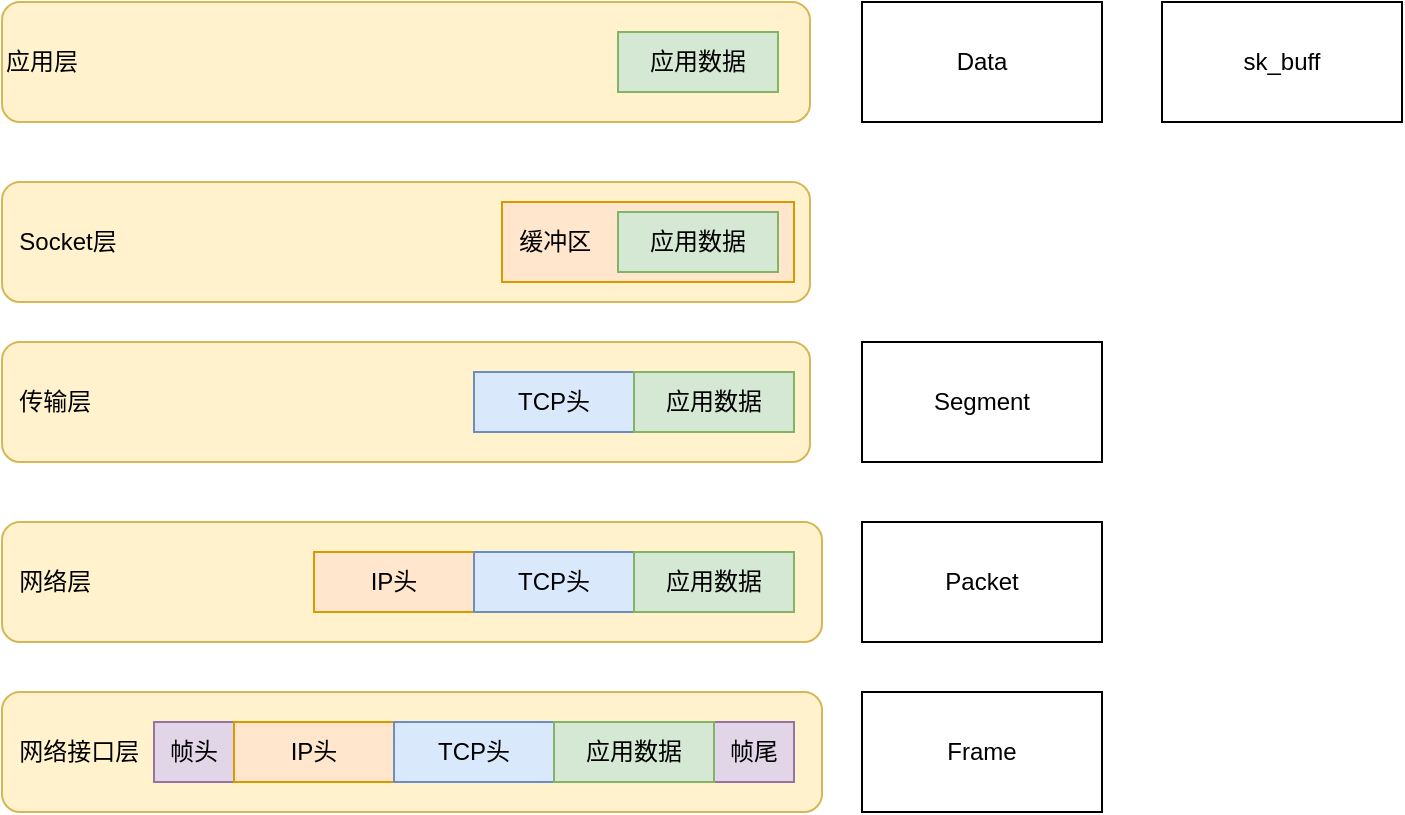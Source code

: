 <mxfile version="20.7.4" type="github">
  <diagram id="-bMVr5NyFyF8_Vd-Vf03" name="第 1 页">
    <mxGraphModel dx="1185" dy="666" grid="1" gridSize="10" guides="1" tooltips="1" connect="1" arrows="1" fold="1" page="1" pageScale="1" pageWidth="827" pageHeight="1169" math="0" shadow="0">
      <root>
        <mxCell id="0" />
        <mxCell id="1" parent="0" />
        <mxCell id="txamrjd4bMTDcBh5fe_n-1" value="&amp;nbsp; 网络接口层" style="rounded=1;whiteSpace=wrap;html=1;fillColor=#fff2cc;strokeColor=#d6b656;align=left;" vertex="1" parent="1">
          <mxGeometry x="10" y="555" width="410" height="60" as="geometry" />
        </mxCell>
        <mxCell id="txamrjd4bMTDcBh5fe_n-2" value="帧头" style="rounded=0;whiteSpace=wrap;html=1;fillColor=#e1d5e7;strokeColor=#9673a6;" vertex="1" parent="1">
          <mxGeometry x="86" y="570" width="40" height="30" as="geometry" />
        </mxCell>
        <mxCell id="txamrjd4bMTDcBh5fe_n-3" value="IP头" style="rounded=0;whiteSpace=wrap;html=1;fillColor=#ffe6cc;strokeColor=#d79b00;" vertex="1" parent="1">
          <mxGeometry x="126" y="570" width="80" height="30" as="geometry" />
        </mxCell>
        <mxCell id="txamrjd4bMTDcBh5fe_n-4" value="TCP头" style="rounded=0;whiteSpace=wrap;html=1;fillColor=#dae8fc;strokeColor=#6c8ebf;" vertex="1" parent="1">
          <mxGeometry x="206" y="570" width="80" height="30" as="geometry" />
        </mxCell>
        <mxCell id="txamrjd4bMTDcBh5fe_n-5" value="帧尾" style="rounded=0;whiteSpace=wrap;html=1;fillColor=#e1d5e7;strokeColor=#9673a6;" vertex="1" parent="1">
          <mxGeometry x="366" y="570" width="40" height="30" as="geometry" />
        </mxCell>
        <mxCell id="txamrjd4bMTDcBh5fe_n-6" value="应用数据" style="rounded=0;whiteSpace=wrap;html=1;fillColor=#d5e8d4;strokeColor=#82b366;" vertex="1" parent="1">
          <mxGeometry x="286" y="570" width="80" height="30" as="geometry" />
        </mxCell>
        <mxCell id="txamrjd4bMTDcBh5fe_n-7" value="&amp;nbsp; 网络层" style="rounded=1;whiteSpace=wrap;html=1;fillColor=#fff2cc;strokeColor=#d6b656;align=left;" vertex="1" parent="1">
          <mxGeometry x="10" y="470" width="410" height="60" as="geometry" />
        </mxCell>
        <mxCell id="txamrjd4bMTDcBh5fe_n-9" value="IP头" style="rounded=0;whiteSpace=wrap;html=1;fillColor=#ffe6cc;strokeColor=#d79b00;" vertex="1" parent="1">
          <mxGeometry x="166" y="485" width="80" height="30" as="geometry" />
        </mxCell>
        <mxCell id="txamrjd4bMTDcBh5fe_n-10" value="TCP头" style="rounded=0;whiteSpace=wrap;html=1;fillColor=#dae8fc;strokeColor=#6c8ebf;" vertex="1" parent="1">
          <mxGeometry x="246" y="485" width="80" height="30" as="geometry" />
        </mxCell>
        <mxCell id="txamrjd4bMTDcBh5fe_n-12" value="应用数据" style="rounded=0;whiteSpace=wrap;html=1;fillColor=#d5e8d4;strokeColor=#82b366;" vertex="1" parent="1">
          <mxGeometry x="326" y="485" width="80" height="30" as="geometry" />
        </mxCell>
        <mxCell id="txamrjd4bMTDcBh5fe_n-14" value="&amp;nbsp; 传输层" style="rounded=1;whiteSpace=wrap;html=1;fillColor=#fff2cc;strokeColor=#d6b656;align=left;" vertex="1" parent="1">
          <mxGeometry x="10" y="380" width="404" height="60" as="geometry" />
        </mxCell>
        <mxCell id="txamrjd4bMTDcBh5fe_n-16" value="TCP头" style="rounded=0;whiteSpace=wrap;html=1;fillColor=#dae8fc;strokeColor=#6c8ebf;" vertex="1" parent="1">
          <mxGeometry x="246" y="395" width="80" height="30" as="geometry" />
        </mxCell>
        <mxCell id="txamrjd4bMTDcBh5fe_n-17" value="应用数据" style="rounded=0;whiteSpace=wrap;html=1;fillColor=#d5e8d4;strokeColor=#82b366;" vertex="1" parent="1">
          <mxGeometry x="326" y="395" width="80" height="30" as="geometry" />
        </mxCell>
        <mxCell id="txamrjd4bMTDcBh5fe_n-18" value="&amp;nbsp; Socket层" style="rounded=1;whiteSpace=wrap;html=1;fillColor=#fff2cc;strokeColor=#d6b656;align=left;" vertex="1" parent="1">
          <mxGeometry x="10" y="300" width="404" height="60" as="geometry" />
        </mxCell>
        <mxCell id="txamrjd4bMTDcBh5fe_n-21" value="&amp;nbsp; 缓冲区" style="rounded=0;whiteSpace=wrap;html=1;align=left;fillColor=#ffe6cc;strokeColor=#d79b00;" vertex="1" parent="1">
          <mxGeometry x="260" y="310" width="146" height="40" as="geometry" />
        </mxCell>
        <mxCell id="txamrjd4bMTDcBh5fe_n-20" value="应用数据" style="rounded=0;whiteSpace=wrap;html=1;fillColor=#d5e8d4;strokeColor=#82b366;" vertex="1" parent="1">
          <mxGeometry x="318" y="315" width="80" height="30" as="geometry" />
        </mxCell>
        <mxCell id="txamrjd4bMTDcBh5fe_n-22" value="应用层" style="rounded=1;whiteSpace=wrap;html=1;fillColor=#fff2cc;strokeColor=#d6b656;align=left;" vertex="1" parent="1">
          <mxGeometry x="10" y="210" width="404" height="60" as="geometry" />
        </mxCell>
        <mxCell id="txamrjd4bMTDcBh5fe_n-24" value="应用数据" style="rounded=0;whiteSpace=wrap;html=1;fillColor=#d5e8d4;strokeColor=#82b366;" vertex="1" parent="1">
          <mxGeometry x="318" y="225" width="80" height="30" as="geometry" />
        </mxCell>
        <mxCell id="txamrjd4bMTDcBh5fe_n-25" value="Data" style="rounded=0;whiteSpace=wrap;html=1;" vertex="1" parent="1">
          <mxGeometry x="440" y="210" width="120" height="60" as="geometry" />
        </mxCell>
        <mxCell id="txamrjd4bMTDcBh5fe_n-26" value="Segment" style="rounded=0;whiteSpace=wrap;html=1;" vertex="1" parent="1">
          <mxGeometry x="440" y="380" width="120" height="60" as="geometry" />
        </mxCell>
        <mxCell id="txamrjd4bMTDcBh5fe_n-28" value="Packet" style="rounded=0;whiteSpace=wrap;html=1;" vertex="1" parent="1">
          <mxGeometry x="440" y="470" width="120" height="60" as="geometry" />
        </mxCell>
        <mxCell id="txamrjd4bMTDcBh5fe_n-29" value="Frame" style="rounded=0;whiteSpace=wrap;html=1;" vertex="1" parent="1">
          <mxGeometry x="440" y="555" width="120" height="60" as="geometry" />
        </mxCell>
        <mxCell id="txamrjd4bMTDcBh5fe_n-31" value="sk_buff" style="rounded=0;whiteSpace=wrap;html=1;" vertex="1" parent="1">
          <mxGeometry x="590" y="210" width="120" height="60" as="geometry" />
        </mxCell>
      </root>
    </mxGraphModel>
  </diagram>
</mxfile>
